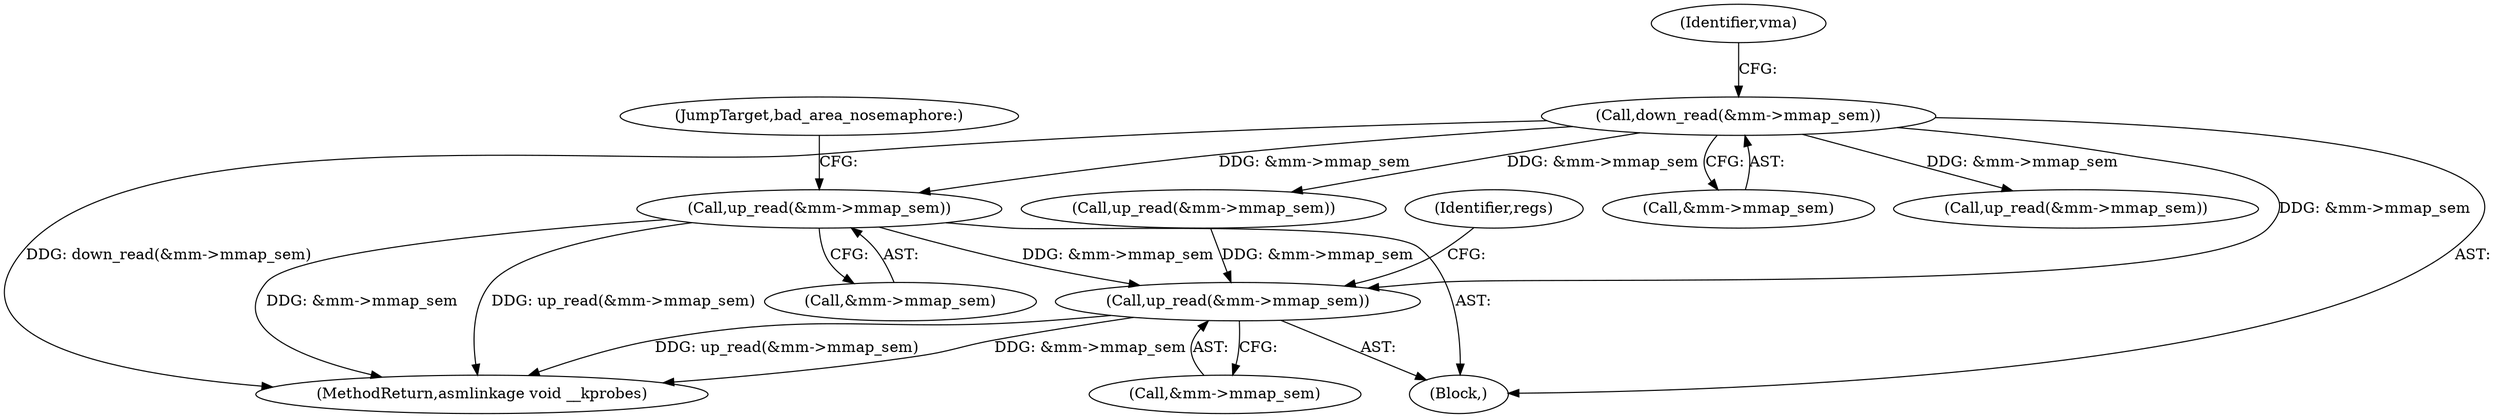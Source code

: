 digraph "0_linux_a8b0ca17b80e92faab46ee7179ba9e99ccb61233_29@API" {
"1000306" [label="(Call,up_read(&mm->mmap_sem))"];
"1000181" [label="(Call,down_read(&mm->mmap_sem))"];
"1000396" [label="(Call,up_read(&mm->mmap_sem))"];
"1000187" [label="(Identifier,vma)"];
"1000182" [label="(Call,&mm->mmap_sem)"];
"1000404" [label="(Identifier,regs)"];
"1000115" [label="(Block,)"];
"1000299" [label="(Call,up_read(&mm->mmap_sem))"];
"1000307" [label="(Call,&mm->mmap_sem)"];
"1000409" [label="(Call,up_read(&mm->mmap_sem))"];
"1000311" [label="(JumpTarget,bad_area_nosemaphore:)"];
"1000446" [label="(MethodReturn,asmlinkage void __kprobes)"];
"1000396" [label="(Call,up_read(&mm->mmap_sem))"];
"1000306" [label="(Call,up_read(&mm->mmap_sem))"];
"1000181" [label="(Call,down_read(&mm->mmap_sem))"];
"1000397" [label="(Call,&mm->mmap_sem)"];
"1000306" -> "1000115"  [label="AST: "];
"1000306" -> "1000307"  [label="CFG: "];
"1000307" -> "1000306"  [label="AST: "];
"1000311" -> "1000306"  [label="CFG: "];
"1000306" -> "1000446"  [label="DDG: &mm->mmap_sem"];
"1000306" -> "1000446"  [label="DDG: up_read(&mm->mmap_sem)"];
"1000181" -> "1000306"  [label="DDG: &mm->mmap_sem"];
"1000306" -> "1000396"  [label="DDG: &mm->mmap_sem"];
"1000181" -> "1000115"  [label="AST: "];
"1000181" -> "1000182"  [label="CFG: "];
"1000182" -> "1000181"  [label="AST: "];
"1000187" -> "1000181"  [label="CFG: "];
"1000181" -> "1000446"  [label="DDG: down_read(&mm->mmap_sem)"];
"1000181" -> "1000299"  [label="DDG: &mm->mmap_sem"];
"1000181" -> "1000396"  [label="DDG: &mm->mmap_sem"];
"1000181" -> "1000409"  [label="DDG: &mm->mmap_sem"];
"1000396" -> "1000115"  [label="AST: "];
"1000396" -> "1000397"  [label="CFG: "];
"1000397" -> "1000396"  [label="AST: "];
"1000404" -> "1000396"  [label="CFG: "];
"1000396" -> "1000446"  [label="DDG: up_read(&mm->mmap_sem)"];
"1000396" -> "1000446"  [label="DDG: &mm->mmap_sem"];
"1000409" -> "1000396"  [label="DDG: &mm->mmap_sem"];
}
